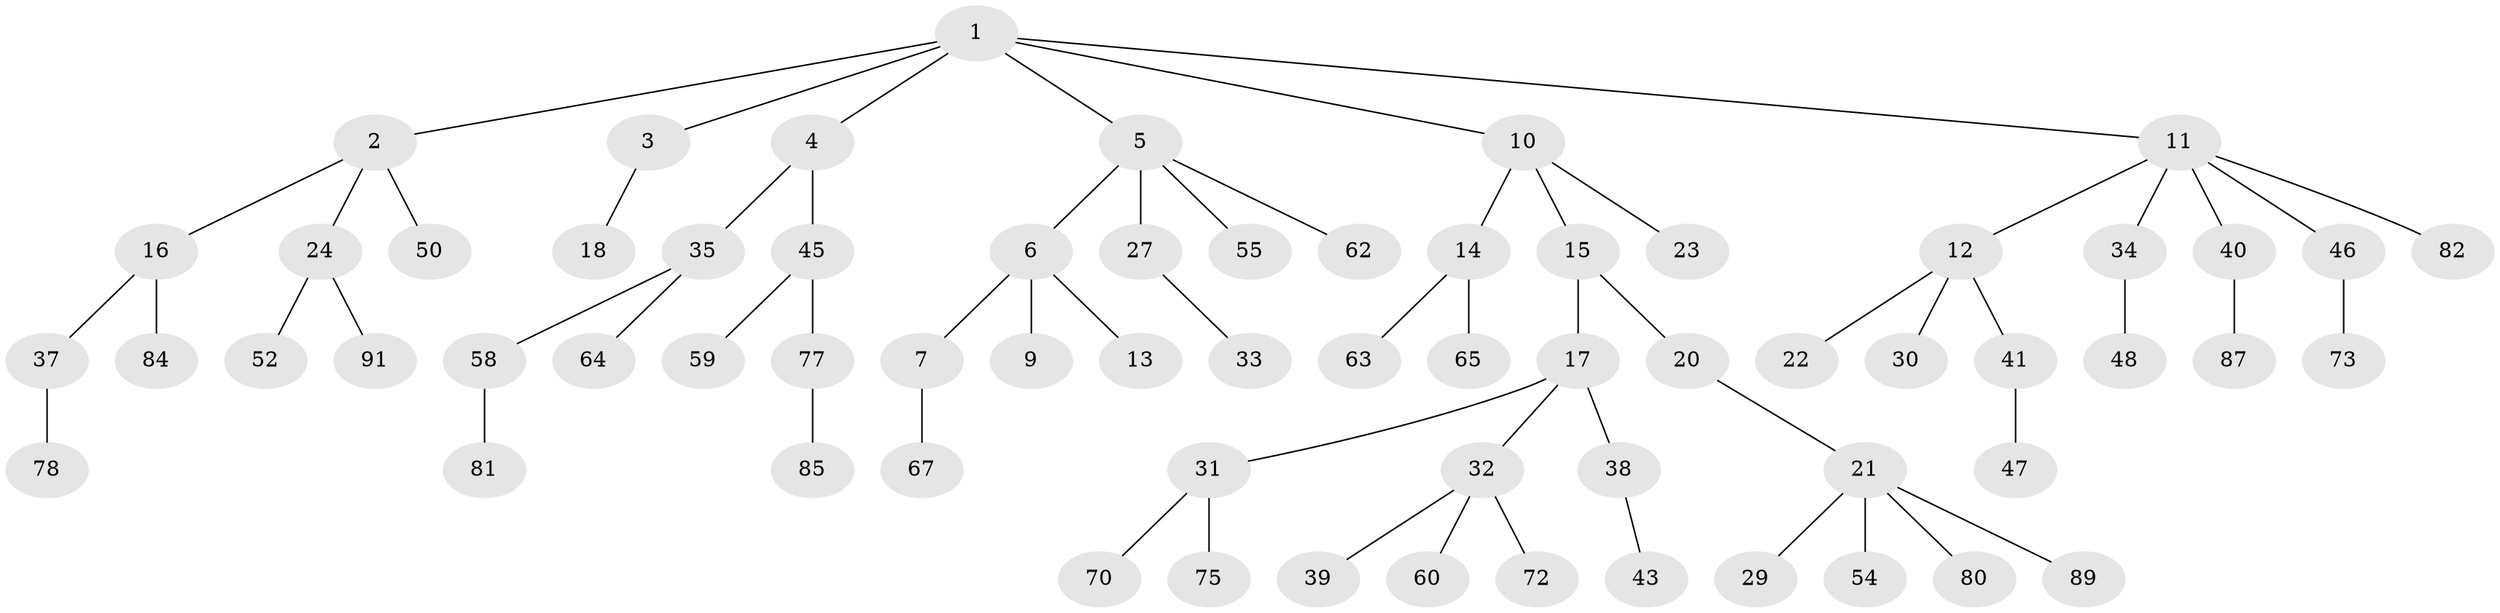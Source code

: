 // original degree distribution, {7: 0.010638297872340425, 5: 0.05319148936170213, 3: 0.18085106382978725, 4: 0.031914893617021274, 2: 0.19148936170212766, 1: 0.5212765957446809, 6: 0.010638297872340425}
// Generated by graph-tools (version 1.1) at 2025/42/03/06/25 10:42:06]
// undirected, 66 vertices, 65 edges
graph export_dot {
graph [start="1"]
  node [color=gray90,style=filled];
  1 [super="+92"];
  2 [super="+93"];
  3 [super="+49"];
  4;
  5 [super="+8"];
  6;
  7 [super="+69"];
  9;
  10 [super="+68"];
  11 [super="+44"];
  12 [super="+19"];
  13;
  14 [super="+53"];
  15;
  16;
  17 [super="+25"];
  18 [super="+76"];
  20;
  21 [super="+28"];
  22;
  23;
  24 [super="+26"];
  27;
  29 [super="+66"];
  30;
  31 [super="+74"];
  32 [super="+36"];
  33;
  34 [super="+88"];
  35 [super="+51"];
  37 [super="+57"];
  38 [super="+42"];
  39;
  40;
  41 [super="+83"];
  43;
  45 [super="+56"];
  46 [super="+61"];
  47;
  48 [super="+79"];
  50;
  52;
  54;
  55 [super="+71"];
  58 [super="+94"];
  59;
  60;
  62;
  63;
  64;
  65;
  67;
  70;
  72;
  73;
  75 [super="+90"];
  77 [super="+86"];
  78;
  80;
  81;
  82;
  84;
  85;
  87;
  89;
  91;
  1 -- 2;
  1 -- 3;
  1 -- 4;
  1 -- 5;
  1 -- 10;
  1 -- 11;
  2 -- 16;
  2 -- 24;
  2 -- 50;
  3 -- 18;
  4 -- 35;
  4 -- 45;
  5 -- 6;
  5 -- 27;
  5 -- 55;
  5 -- 62;
  6 -- 7;
  6 -- 9;
  6 -- 13;
  7 -- 67;
  10 -- 14;
  10 -- 15;
  10 -- 23;
  11 -- 12;
  11 -- 34;
  11 -- 40;
  11 -- 46;
  11 -- 82;
  12 -- 22;
  12 -- 30;
  12 -- 41;
  14 -- 65;
  14 -- 63;
  15 -- 17;
  15 -- 20;
  16 -- 37;
  16 -- 84;
  17 -- 31;
  17 -- 32;
  17 -- 38;
  20 -- 21;
  21 -- 80;
  21 -- 54;
  21 -- 89;
  21 -- 29;
  24 -- 91;
  24 -- 52;
  27 -- 33;
  31 -- 70;
  31 -- 75;
  32 -- 39;
  32 -- 72;
  32 -- 60;
  34 -- 48;
  35 -- 64;
  35 -- 58;
  37 -- 78;
  38 -- 43;
  40 -- 87;
  41 -- 47;
  45 -- 77;
  45 -- 59;
  46 -- 73;
  58 -- 81;
  77 -- 85;
}
